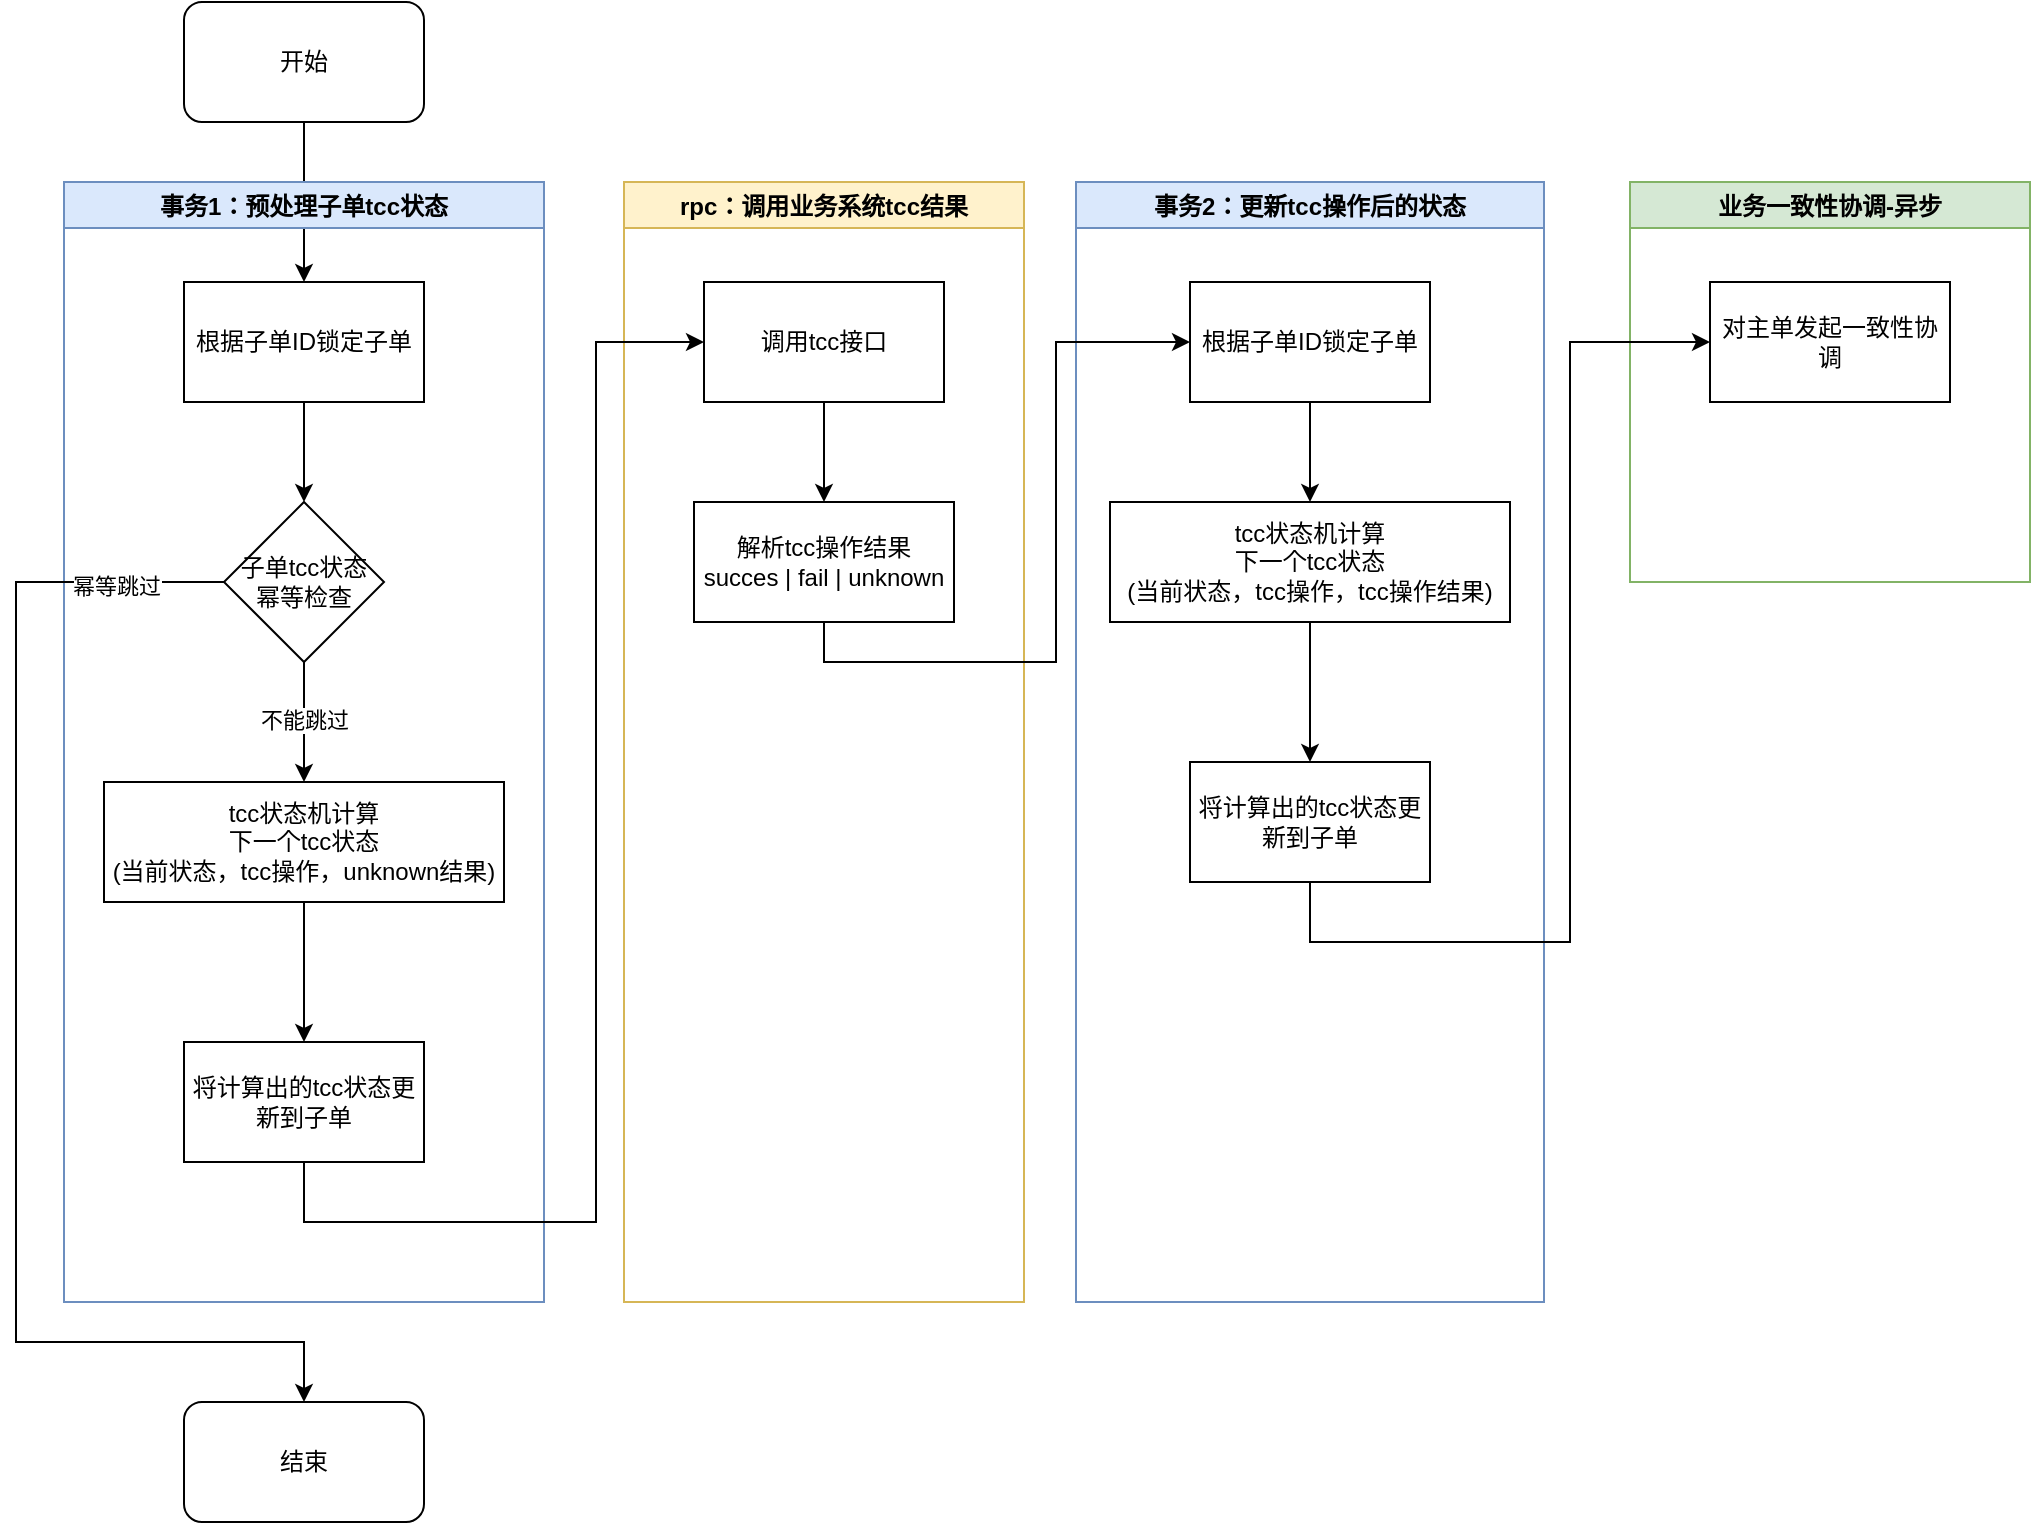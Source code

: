<mxfile version="20.2.7" type="github">
  <diagram id="NmENcyWyUuuAA7Jg1kr3" name="第 1 页">
    <mxGraphModel dx="1298" dy="834" grid="1" gridSize="10" guides="1" tooltips="1" connect="1" arrows="1" fold="1" page="1" pageScale="1" pageWidth="827" pageHeight="1169" math="0" shadow="0">
      <root>
        <mxCell id="0" />
        <mxCell id="1" parent="0" />
        <mxCell id="DWvgcuhFIjDn6s-qHkVy-9" style="edgeStyle=orthogonalEdgeStyle;rounded=0;orthogonalLoop=1;jettySize=auto;html=1;entryX=0.5;entryY=0;entryDx=0;entryDy=0;" edge="1" parent="1" source="DWvgcuhFIjDn6s-qHkVy-1" target="DWvgcuhFIjDn6s-qHkVy-4">
          <mxGeometry relative="1" as="geometry" />
        </mxCell>
        <mxCell id="DWvgcuhFIjDn6s-qHkVy-1" value="开始" style="rounded=1;whiteSpace=wrap;html=1;" vertex="1" parent="1">
          <mxGeometry x="104" y="80" width="120" height="60" as="geometry" />
        </mxCell>
        <mxCell id="DWvgcuhFIjDn6s-qHkVy-2" value="事务1：预处理子单tcc状态" style="swimlane;fillColor=#dae8fc;strokeColor=#6c8ebf;" vertex="1" parent="1">
          <mxGeometry x="44" y="170" width="240" height="560" as="geometry" />
        </mxCell>
        <mxCell id="DWvgcuhFIjDn6s-qHkVy-10" style="edgeStyle=orthogonalEdgeStyle;rounded=0;orthogonalLoop=1;jettySize=auto;html=1;" edge="1" parent="DWvgcuhFIjDn6s-qHkVy-2" source="DWvgcuhFIjDn6s-qHkVy-4" target="DWvgcuhFIjDn6s-qHkVy-5">
          <mxGeometry relative="1" as="geometry" />
        </mxCell>
        <mxCell id="DWvgcuhFIjDn6s-qHkVy-4" value="根据子单ID锁定子单" style="rounded=0;whiteSpace=wrap;html=1;" vertex="1" parent="DWvgcuhFIjDn6s-qHkVy-2">
          <mxGeometry x="60" y="50" width="120" height="60" as="geometry" />
        </mxCell>
        <mxCell id="DWvgcuhFIjDn6s-qHkVy-11" style="edgeStyle=orthogonalEdgeStyle;rounded=0;orthogonalLoop=1;jettySize=auto;html=1;entryX=0.5;entryY=0;entryDx=0;entryDy=0;" edge="1" parent="DWvgcuhFIjDn6s-qHkVy-2" source="DWvgcuhFIjDn6s-qHkVy-5" target="DWvgcuhFIjDn6s-qHkVy-6">
          <mxGeometry relative="1" as="geometry" />
        </mxCell>
        <mxCell id="DWvgcuhFIjDn6s-qHkVy-33" value="不能跳过" style="edgeLabel;html=1;align=center;verticalAlign=middle;resizable=0;points=[];" vertex="1" connectable="0" parent="DWvgcuhFIjDn6s-qHkVy-11">
          <mxGeometry x="-0.033" relative="1" as="geometry">
            <mxPoint as="offset" />
          </mxGeometry>
        </mxCell>
        <mxCell id="DWvgcuhFIjDn6s-qHkVy-5" value="子单tcc状态&lt;br&gt;幂等检查" style="rhombus;whiteSpace=wrap;html=1;" vertex="1" parent="DWvgcuhFIjDn6s-qHkVy-2">
          <mxGeometry x="80" y="160" width="80" height="80" as="geometry" />
        </mxCell>
        <mxCell id="DWvgcuhFIjDn6s-qHkVy-12" style="edgeStyle=orthogonalEdgeStyle;rounded=0;orthogonalLoop=1;jettySize=auto;html=1;entryX=0.5;entryY=0;entryDx=0;entryDy=0;" edge="1" parent="DWvgcuhFIjDn6s-qHkVy-2" source="DWvgcuhFIjDn6s-qHkVy-6" target="DWvgcuhFIjDn6s-qHkVy-7">
          <mxGeometry relative="1" as="geometry" />
        </mxCell>
        <mxCell id="DWvgcuhFIjDn6s-qHkVy-6" value="tcc状态机计算&lt;br&gt;下一个tcc状态&lt;br&gt;(当前状态，tcc操作，unknown结果)" style="rounded=0;whiteSpace=wrap;html=1;" vertex="1" parent="DWvgcuhFIjDn6s-qHkVy-2">
          <mxGeometry x="20" y="300" width="200" height="60" as="geometry" />
        </mxCell>
        <mxCell id="DWvgcuhFIjDn6s-qHkVy-7" value="将计算出的tcc状态更新到子单" style="rounded=0;whiteSpace=wrap;html=1;" vertex="1" parent="DWvgcuhFIjDn6s-qHkVy-2">
          <mxGeometry x="60" y="430" width="120" height="60" as="geometry" />
        </mxCell>
        <mxCell id="DWvgcuhFIjDn6s-qHkVy-8" value="rpc：调用业务系统tcc结果" style="swimlane;fillColor=#fff2cc;strokeColor=#d6b656;" vertex="1" parent="1">
          <mxGeometry x="324" y="170" width="200" height="560" as="geometry" />
        </mxCell>
        <mxCell id="DWvgcuhFIjDn6s-qHkVy-25" style="edgeStyle=orthogonalEdgeStyle;rounded=0;orthogonalLoop=1;jettySize=auto;html=1;entryX=0.5;entryY=0;entryDx=0;entryDy=0;" edge="1" parent="DWvgcuhFIjDn6s-qHkVy-8" source="DWvgcuhFIjDn6s-qHkVy-14" target="DWvgcuhFIjDn6s-qHkVy-22">
          <mxGeometry relative="1" as="geometry" />
        </mxCell>
        <mxCell id="DWvgcuhFIjDn6s-qHkVy-14" value="调用tcc接口" style="rounded=0;whiteSpace=wrap;html=1;" vertex="1" parent="DWvgcuhFIjDn6s-qHkVy-8">
          <mxGeometry x="40" y="50" width="120" height="60" as="geometry" />
        </mxCell>
        <mxCell id="DWvgcuhFIjDn6s-qHkVy-22" value="解析tcc操作结果&lt;br&gt;succes | fail | unknown" style="rounded=0;whiteSpace=wrap;html=1;" vertex="1" parent="DWvgcuhFIjDn6s-qHkVy-8">
          <mxGeometry x="35" y="160" width="130" height="60" as="geometry" />
        </mxCell>
        <mxCell id="DWvgcuhFIjDn6s-qHkVy-13" value="事务2：更新tcc操作后的状态" style="swimlane;fillColor=#dae8fc;strokeColor=#6c8ebf;" vertex="1" parent="1">
          <mxGeometry x="550" y="170" width="234" height="560" as="geometry" />
        </mxCell>
        <mxCell id="DWvgcuhFIjDn6s-qHkVy-26" style="edgeStyle=orthogonalEdgeStyle;rounded=0;orthogonalLoop=1;jettySize=auto;html=1;entryX=0.5;entryY=0;entryDx=0;entryDy=0;" edge="1" parent="DWvgcuhFIjDn6s-qHkVy-13" source="DWvgcuhFIjDn6s-qHkVy-15" target="DWvgcuhFIjDn6s-qHkVy-18">
          <mxGeometry relative="1" as="geometry" />
        </mxCell>
        <mxCell id="DWvgcuhFIjDn6s-qHkVy-15" value="根据子单ID锁定子单" style="rounded=0;whiteSpace=wrap;html=1;" vertex="1" parent="DWvgcuhFIjDn6s-qHkVy-13">
          <mxGeometry x="57" y="50" width="120" height="60" as="geometry" />
        </mxCell>
        <mxCell id="DWvgcuhFIjDn6s-qHkVy-21" style="edgeStyle=orthogonalEdgeStyle;rounded=0;orthogonalLoop=1;jettySize=auto;html=1;entryX=0.5;entryY=0;entryDx=0;entryDy=0;" edge="1" parent="DWvgcuhFIjDn6s-qHkVy-13" source="DWvgcuhFIjDn6s-qHkVy-18" target="DWvgcuhFIjDn6s-qHkVy-20">
          <mxGeometry relative="1" as="geometry" />
        </mxCell>
        <mxCell id="DWvgcuhFIjDn6s-qHkVy-18" value="tcc状态机计算&lt;br&gt;下一个tcc状态&lt;br&gt;(当前状态，tcc操作，tcc操作结果)" style="rounded=0;whiteSpace=wrap;html=1;" vertex="1" parent="DWvgcuhFIjDn6s-qHkVy-13">
          <mxGeometry x="17" y="160" width="200" height="60" as="geometry" />
        </mxCell>
        <mxCell id="DWvgcuhFIjDn6s-qHkVy-20" value="将计算出的tcc状态更新到子单" style="rounded=0;whiteSpace=wrap;html=1;" vertex="1" parent="DWvgcuhFIjDn6s-qHkVy-13">
          <mxGeometry x="57" y="290" width="120" height="60" as="geometry" />
        </mxCell>
        <mxCell id="DWvgcuhFIjDn6s-qHkVy-16" style="edgeStyle=orthogonalEdgeStyle;rounded=0;orthogonalLoop=1;jettySize=auto;html=1;entryX=0;entryY=0.5;entryDx=0;entryDy=0;" edge="1" parent="1" source="DWvgcuhFIjDn6s-qHkVy-7" target="DWvgcuhFIjDn6s-qHkVy-14">
          <mxGeometry relative="1" as="geometry">
            <Array as="points">
              <mxPoint x="164" y="690" />
              <mxPoint x="310" y="690" />
              <mxPoint x="310" y="250" />
            </Array>
          </mxGeometry>
        </mxCell>
        <mxCell id="DWvgcuhFIjDn6s-qHkVy-24" style="edgeStyle=orthogonalEdgeStyle;rounded=0;orthogonalLoop=1;jettySize=auto;html=1;entryX=0;entryY=0.5;entryDx=0;entryDy=0;" edge="1" parent="1" source="DWvgcuhFIjDn6s-qHkVy-22" target="DWvgcuhFIjDn6s-qHkVy-15">
          <mxGeometry relative="1" as="geometry">
            <Array as="points">
              <mxPoint x="424" y="410" />
              <mxPoint x="540" y="410" />
              <mxPoint x="540" y="250" />
            </Array>
          </mxGeometry>
        </mxCell>
        <mxCell id="DWvgcuhFIjDn6s-qHkVy-27" value="业务一致性协调-异步" style="swimlane;fillColor=#d5e8d4;strokeColor=#82b366;" vertex="1" parent="1">
          <mxGeometry x="827" y="170" width="200" height="200" as="geometry" />
        </mxCell>
        <mxCell id="DWvgcuhFIjDn6s-qHkVy-28" value="对主单发起一致性协调" style="rounded=0;whiteSpace=wrap;html=1;" vertex="1" parent="DWvgcuhFIjDn6s-qHkVy-27">
          <mxGeometry x="40" y="50" width="120" height="60" as="geometry" />
        </mxCell>
        <mxCell id="DWvgcuhFIjDn6s-qHkVy-29" style="edgeStyle=orthogonalEdgeStyle;rounded=0;orthogonalLoop=1;jettySize=auto;html=1;entryX=0;entryY=0.5;entryDx=0;entryDy=0;" edge="1" parent="1" source="DWvgcuhFIjDn6s-qHkVy-20" target="DWvgcuhFIjDn6s-qHkVy-28">
          <mxGeometry relative="1" as="geometry">
            <Array as="points">
              <mxPoint x="667" y="550" />
              <mxPoint x="797" y="550" />
              <mxPoint x="797" y="250" />
            </Array>
          </mxGeometry>
        </mxCell>
        <mxCell id="DWvgcuhFIjDn6s-qHkVy-30" value="结束" style="rounded=1;whiteSpace=wrap;html=1;" vertex="1" parent="1">
          <mxGeometry x="104" y="780" width="120" height="60" as="geometry" />
        </mxCell>
        <mxCell id="DWvgcuhFIjDn6s-qHkVy-31" style="edgeStyle=orthogonalEdgeStyle;rounded=0;orthogonalLoop=1;jettySize=auto;html=1;" edge="1" parent="1" source="DWvgcuhFIjDn6s-qHkVy-5" target="DWvgcuhFIjDn6s-qHkVy-30">
          <mxGeometry relative="1" as="geometry">
            <Array as="points">
              <mxPoint x="20" y="370" />
              <mxPoint x="20" y="750" />
              <mxPoint x="164" y="750" />
            </Array>
          </mxGeometry>
        </mxCell>
        <mxCell id="DWvgcuhFIjDn6s-qHkVy-32" value="幂等跳过" style="edgeLabel;html=1;align=center;verticalAlign=middle;resizable=0;points=[];" vertex="1" connectable="0" parent="DWvgcuhFIjDn6s-qHkVy-31">
          <mxGeometry x="-0.834" y="2" relative="1" as="geometry">
            <mxPoint as="offset" />
          </mxGeometry>
        </mxCell>
      </root>
    </mxGraphModel>
  </diagram>
</mxfile>
